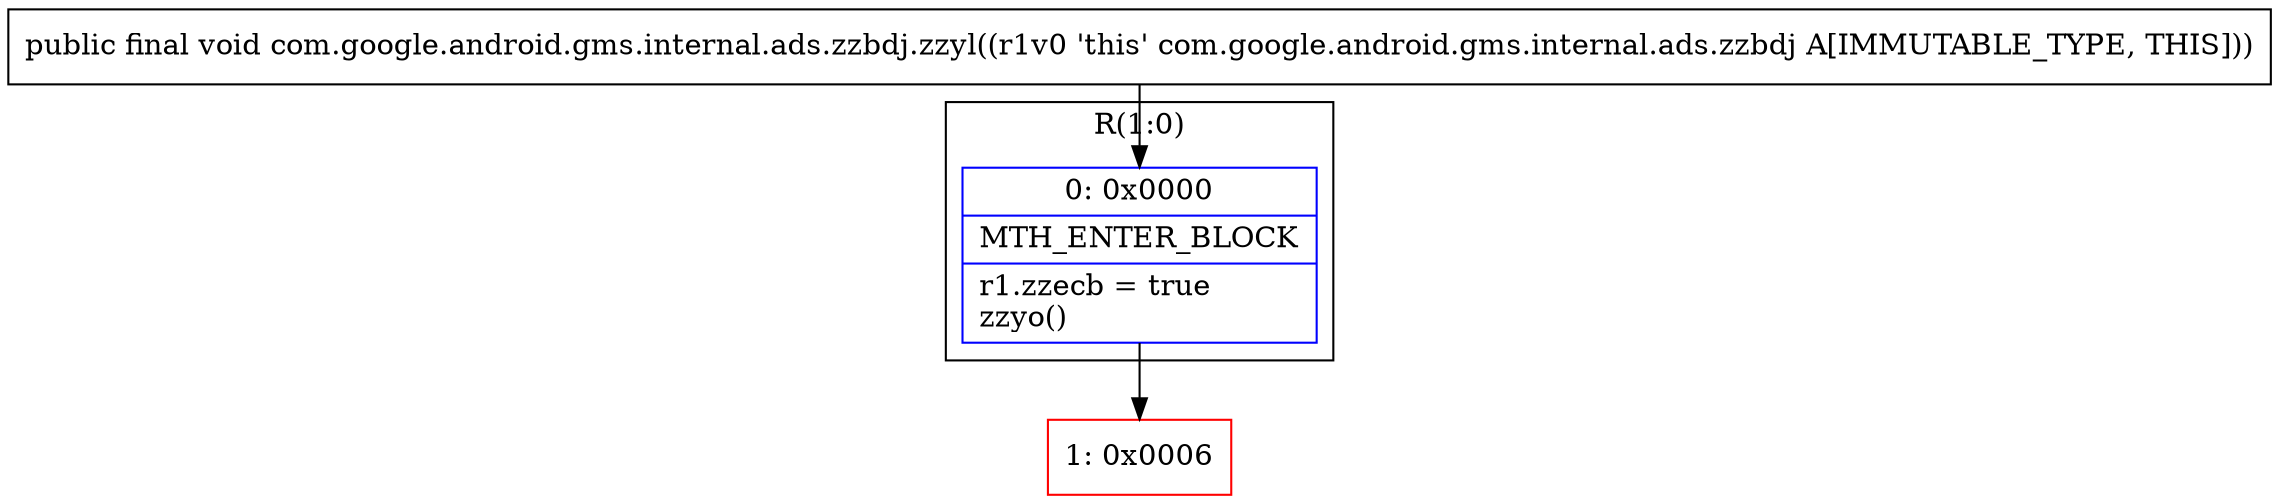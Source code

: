 digraph "CFG forcom.google.android.gms.internal.ads.zzbdj.zzyl()V" {
subgraph cluster_Region_356241269 {
label = "R(1:0)";
node [shape=record,color=blue];
Node_0 [shape=record,label="{0\:\ 0x0000|MTH_ENTER_BLOCK\l|r1.zzecb = true\lzzyo()\l}"];
}
Node_1 [shape=record,color=red,label="{1\:\ 0x0006}"];
MethodNode[shape=record,label="{public final void com.google.android.gms.internal.ads.zzbdj.zzyl((r1v0 'this' com.google.android.gms.internal.ads.zzbdj A[IMMUTABLE_TYPE, THIS])) }"];
MethodNode -> Node_0;
Node_0 -> Node_1;
}

